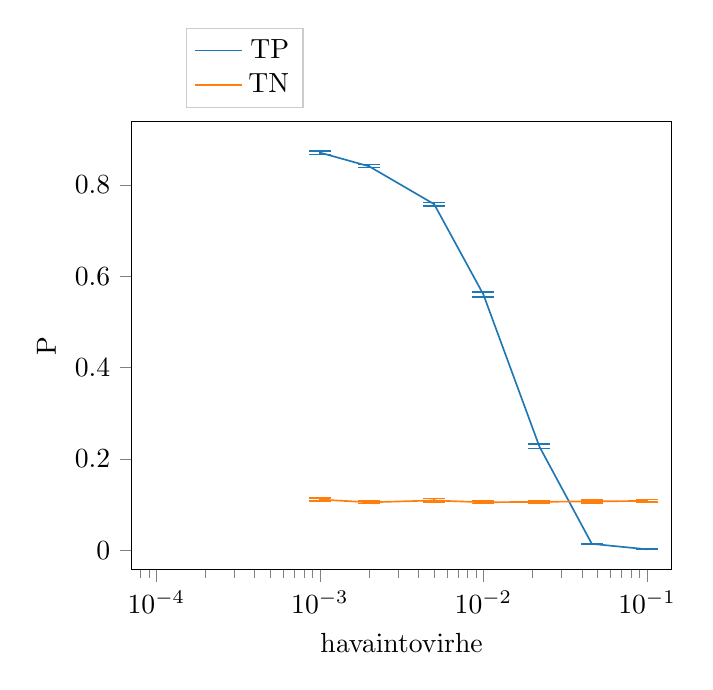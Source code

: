 % This file was created by matplotlib2tikz v0.6.14.
\begin{tikzpicture}

\definecolor{color1}{rgb}{1,0.498,0.055}
\definecolor{color0}{rgb}{0.122,0.467,0.706}

\begin{axis}[
xlabel={havaintovirhe},
ylabel={P},
xmin=7.079e-05, xmax=0.141,
ymin=-0.043, ymax=0.939,
xmode=log,
tick align=outside,
tick pos=left,
x grid style={white!69.02!black},
y grid style={white!69.02!black}
,
legend entries={{TP},{TN}},
legend cell align={right},
legend style={draw=white!80.0!black},
legend style={at={(0.1,1.03)},anchor=south west}
]  % replace the ending bracket
\addlegendimage{no markers, color0}
\addlegendimage{no markers, color1}%]
\path [draw=color0, semithick] (axis cs:0.0,0.888)
--(axis cs:0.0,0.895);

\path [draw=color0, semithick] (axis cs:0.0,0.888)
--(axis cs:0.0,0.895);

\path [draw=color0, semithick] (axis cs:0.0,0.883)
--(axis cs:0.0,0.89);

\path [draw=color0, semithick] (axis cs:0.001,0.867)
--(axis cs:0.001,0.874);

\path [draw=color0, semithick] (axis cs:0.002,0.838)
--(axis cs:0.002,0.845);

\path [draw=color0, semithick] (axis cs:0.005,0.754)
--(axis cs:0.005,0.762);

\path [draw=color0, semithick] (axis cs:0.01,0.555)
--(axis cs:0.01,0.565);

\path [draw=color0, semithick] (axis cs:0.022,0.223)
--(axis cs:0.022,0.232);

\path [draw=color0, semithick] (axis cs:0.046,0.013)
--(axis cs:0.046,0.015);

\path [draw=color0, semithick] (axis cs:0.1,0.002)
--(axis cs:0.1,0.003);

\path [draw=color1, semithick] (axis cs:0.0,0.105)
--(axis cs:0.0,0.111);

\path [draw=color1, semithick] (axis cs:0.0,0.104)
--(axis cs:0.0,0.11);

\path [draw=color1, semithick] (axis cs:0.0,0.105)
--(axis cs:0.0,0.111);

\path [draw=color1, semithick] (axis cs:0.001,0.108)
--(axis cs:0.001,0.114);

\path [draw=color1, semithick] (axis cs:0.002,0.102)
--(axis cs:0.002,0.108);

\path [draw=color1, semithick] (axis cs:0.005,0.106)
--(axis cs:0.005,0.113);

\path [draw=color1, semithick] (axis cs:0.01,0.102)
--(axis cs:0.01,0.108);

\path [draw=color1, semithick] (axis cs:0.022,0.103)
--(axis cs:0.022,0.109);

\path [draw=color1, semithick] (axis cs:0.046,0.104)
--(axis cs:0.046,0.11);

\path [draw=color1, semithick] (axis cs:0.1,0.105)
--(axis cs:0.1,0.111);

\addplot [semithick, color0, mark=-, mark size=4, mark options={solid}, only marks, forget plot]
table {%
0.0 0.888
0.0 0.888
0.0 0.883
0.001 0.867
0.002 0.838
0.005 0.754
0.01 0.555
0.022 0.223
0.046 0.013
0.1 0.002
};
\addplot [semithick, color0, mark=-, mark size=4, mark options={solid}, only marks, forget plot]
table {%
0.0 0.895
0.0 0.895
0.0 0.89
0.001 0.874
0.002 0.845
0.005 0.762
0.01 0.565
0.022 0.232
0.046 0.015
0.1 0.003
};
\addplot [semithick, color1, mark=-, mark size=4, mark options={solid}, only marks, forget plot]
table {%
0.0 0.105
0.0 0.104
0.0 0.105
0.001 0.108
0.002 0.102
0.005 0.106
0.01 0.102
0.022 0.103
0.046 0.104
0.1 0.105
};
\addplot [semithick, color1, mark=-, mark size=4, mark options={solid}, only marks, forget plot]
table {%
0.0 0.111
0.0 0.11
0.0 0.111
0.001 0.114
0.002 0.108
0.005 0.113
0.01 0.108
0.022 0.109
0.046 0.11
0.1 0.111
};
\addplot [semithick, color0, forget plot]
table {%
0.0 0.891
0.0 0.891
0.0 0.886
0.001 0.871
0.002 0.841
0.005 0.758
0.01 0.56
0.022 0.227
0.046 0.014
0.1 0.002
};
\addplot [semithick, color1, forget plot]
table {%
0.0 0.108
0.0 0.107
0.0 0.108
0.001 0.111
0.002 0.105
0.005 0.109
0.01 0.105
0.022 0.106
0.046 0.107
0.1 0.108
};
\end{axis}

\end{tikzpicture}